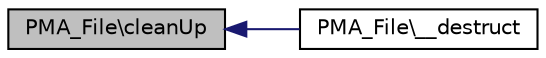 digraph G
{
  edge [fontname="Helvetica",fontsize="10",labelfontname="Helvetica",labelfontsize="10"];
  node [fontname="Helvetica",fontsize="10",shape=record];
  rankdir="LR";
  Node1 [label="PMA_File\\cleanUp",height=0.2,width=0.4,color="black", fillcolor="grey75", style="filled" fontcolor="black"];
  Node1 -> Node2 [dir="back",color="midnightblue",fontsize="10",style="solid",fontname="Helvetica"];
  Node2 [label="PMA_File\\__destruct",height=0.2,width=0.4,color="black", fillcolor="white", style="filled",URL="$classPMA__File.html#ac7062a7b2fbdef0305c4637f4a2e4ce2",tooltip="destructor"];
}
